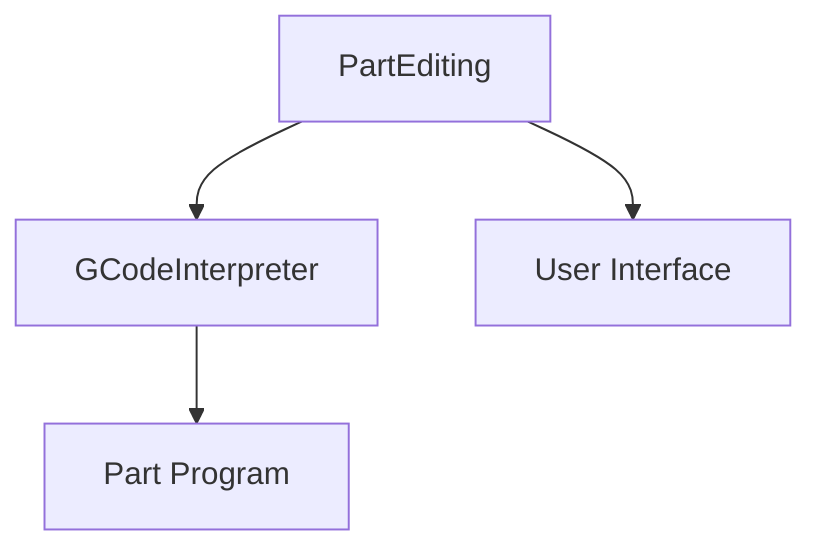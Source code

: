graph TD
    A[PartEditing] --> B[GCodeInterpreter]
    B --> C[Part Program]
    A --> D[User Interface]